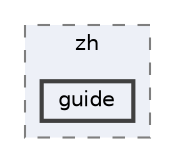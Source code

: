 digraph "guide"
{
 // LATEX_PDF_SIZE
  bgcolor="transparent";
  edge [fontname=Helvetica,fontsize=10,labelfontname=Helvetica,labelfontsize=10];
  node [fontname=Helvetica,fontsize=10,shape=box,height=0.2,width=0.4];
  compound=true
  subgraph clusterdir_6499bb75a7929a512ff6339ff555f67a {
    graph [ bgcolor="#edf0f7", pencolor="grey50", label="zh", fontname=Helvetica,fontsize=10 style="filled,dashed", URL="dir_6499bb75a7929a512ff6339ff555f67a.html",tooltip=""]
  dir_519961ed23ada64f426113a85333aa2a [label="guide", fillcolor="#edf0f7", color="grey25", style="filled,bold", URL="dir_519961ed23ada64f426113a85333aa2a.html",tooltip=""];
  }
}
